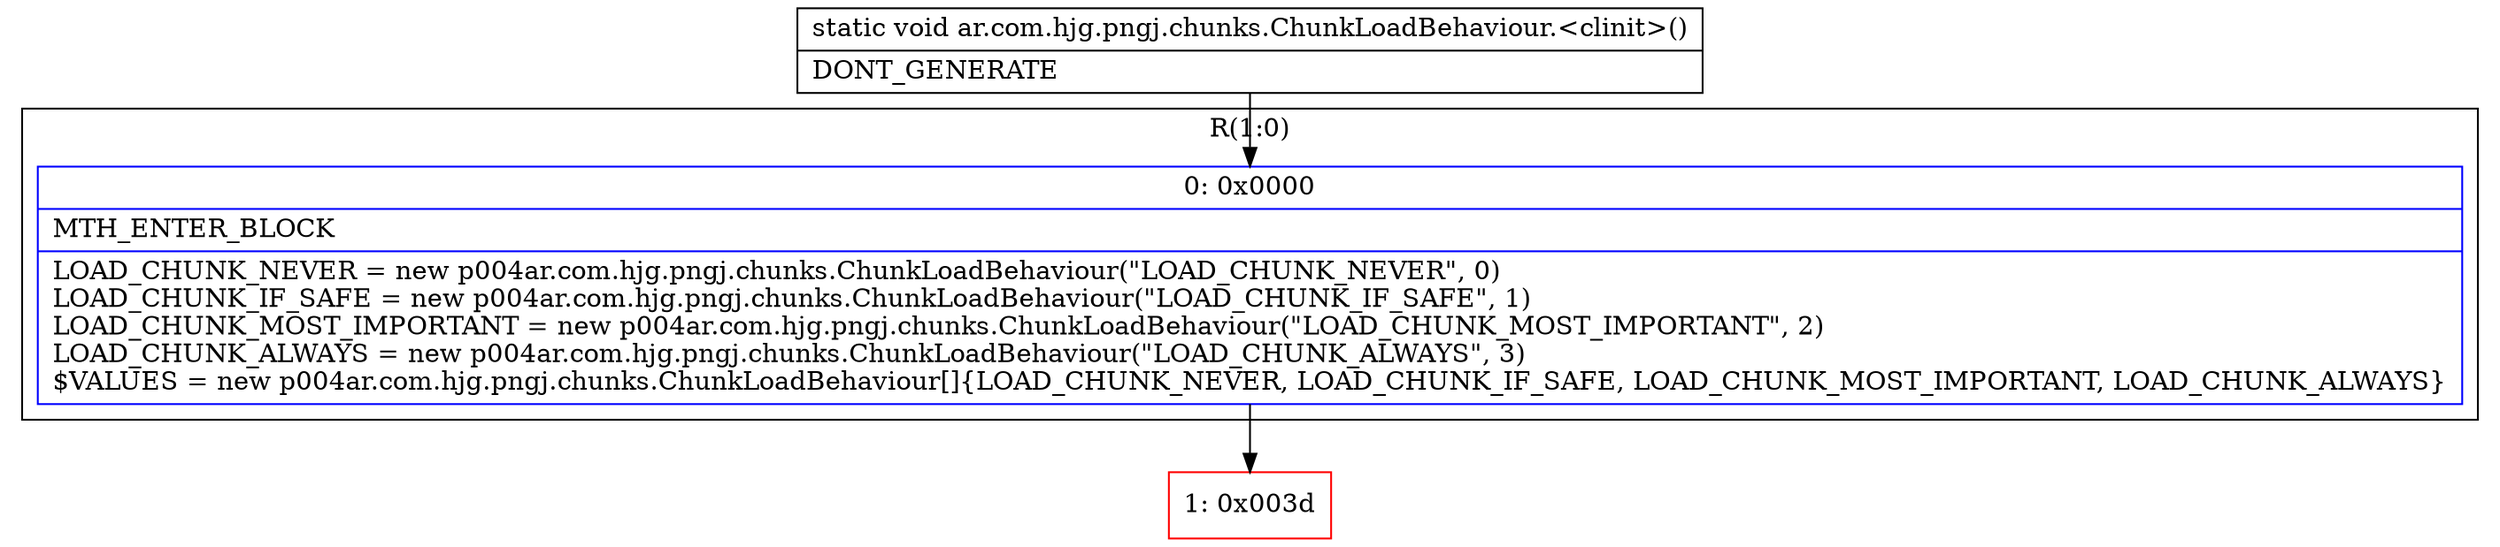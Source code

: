 digraph "CFG forar.com.hjg.pngj.chunks.ChunkLoadBehaviour.\<clinit\>()V" {
subgraph cluster_Region_426040140 {
label = "R(1:0)";
node [shape=record,color=blue];
Node_0 [shape=record,label="{0\:\ 0x0000|MTH_ENTER_BLOCK\l|LOAD_CHUNK_NEVER = new p004ar.com.hjg.pngj.chunks.ChunkLoadBehaviour(\"LOAD_CHUNK_NEVER\", 0)\lLOAD_CHUNK_IF_SAFE = new p004ar.com.hjg.pngj.chunks.ChunkLoadBehaviour(\"LOAD_CHUNK_IF_SAFE\", 1)\lLOAD_CHUNK_MOST_IMPORTANT = new p004ar.com.hjg.pngj.chunks.ChunkLoadBehaviour(\"LOAD_CHUNK_MOST_IMPORTANT\", 2)\lLOAD_CHUNK_ALWAYS = new p004ar.com.hjg.pngj.chunks.ChunkLoadBehaviour(\"LOAD_CHUNK_ALWAYS\", 3)\l$VALUES = new p004ar.com.hjg.pngj.chunks.ChunkLoadBehaviour[]\{LOAD_CHUNK_NEVER, LOAD_CHUNK_IF_SAFE, LOAD_CHUNK_MOST_IMPORTANT, LOAD_CHUNK_ALWAYS\}\l}"];
}
Node_1 [shape=record,color=red,label="{1\:\ 0x003d}"];
MethodNode[shape=record,label="{static void ar.com.hjg.pngj.chunks.ChunkLoadBehaviour.\<clinit\>()  | DONT_GENERATE\l}"];
MethodNode -> Node_0;
Node_0 -> Node_1;
}

